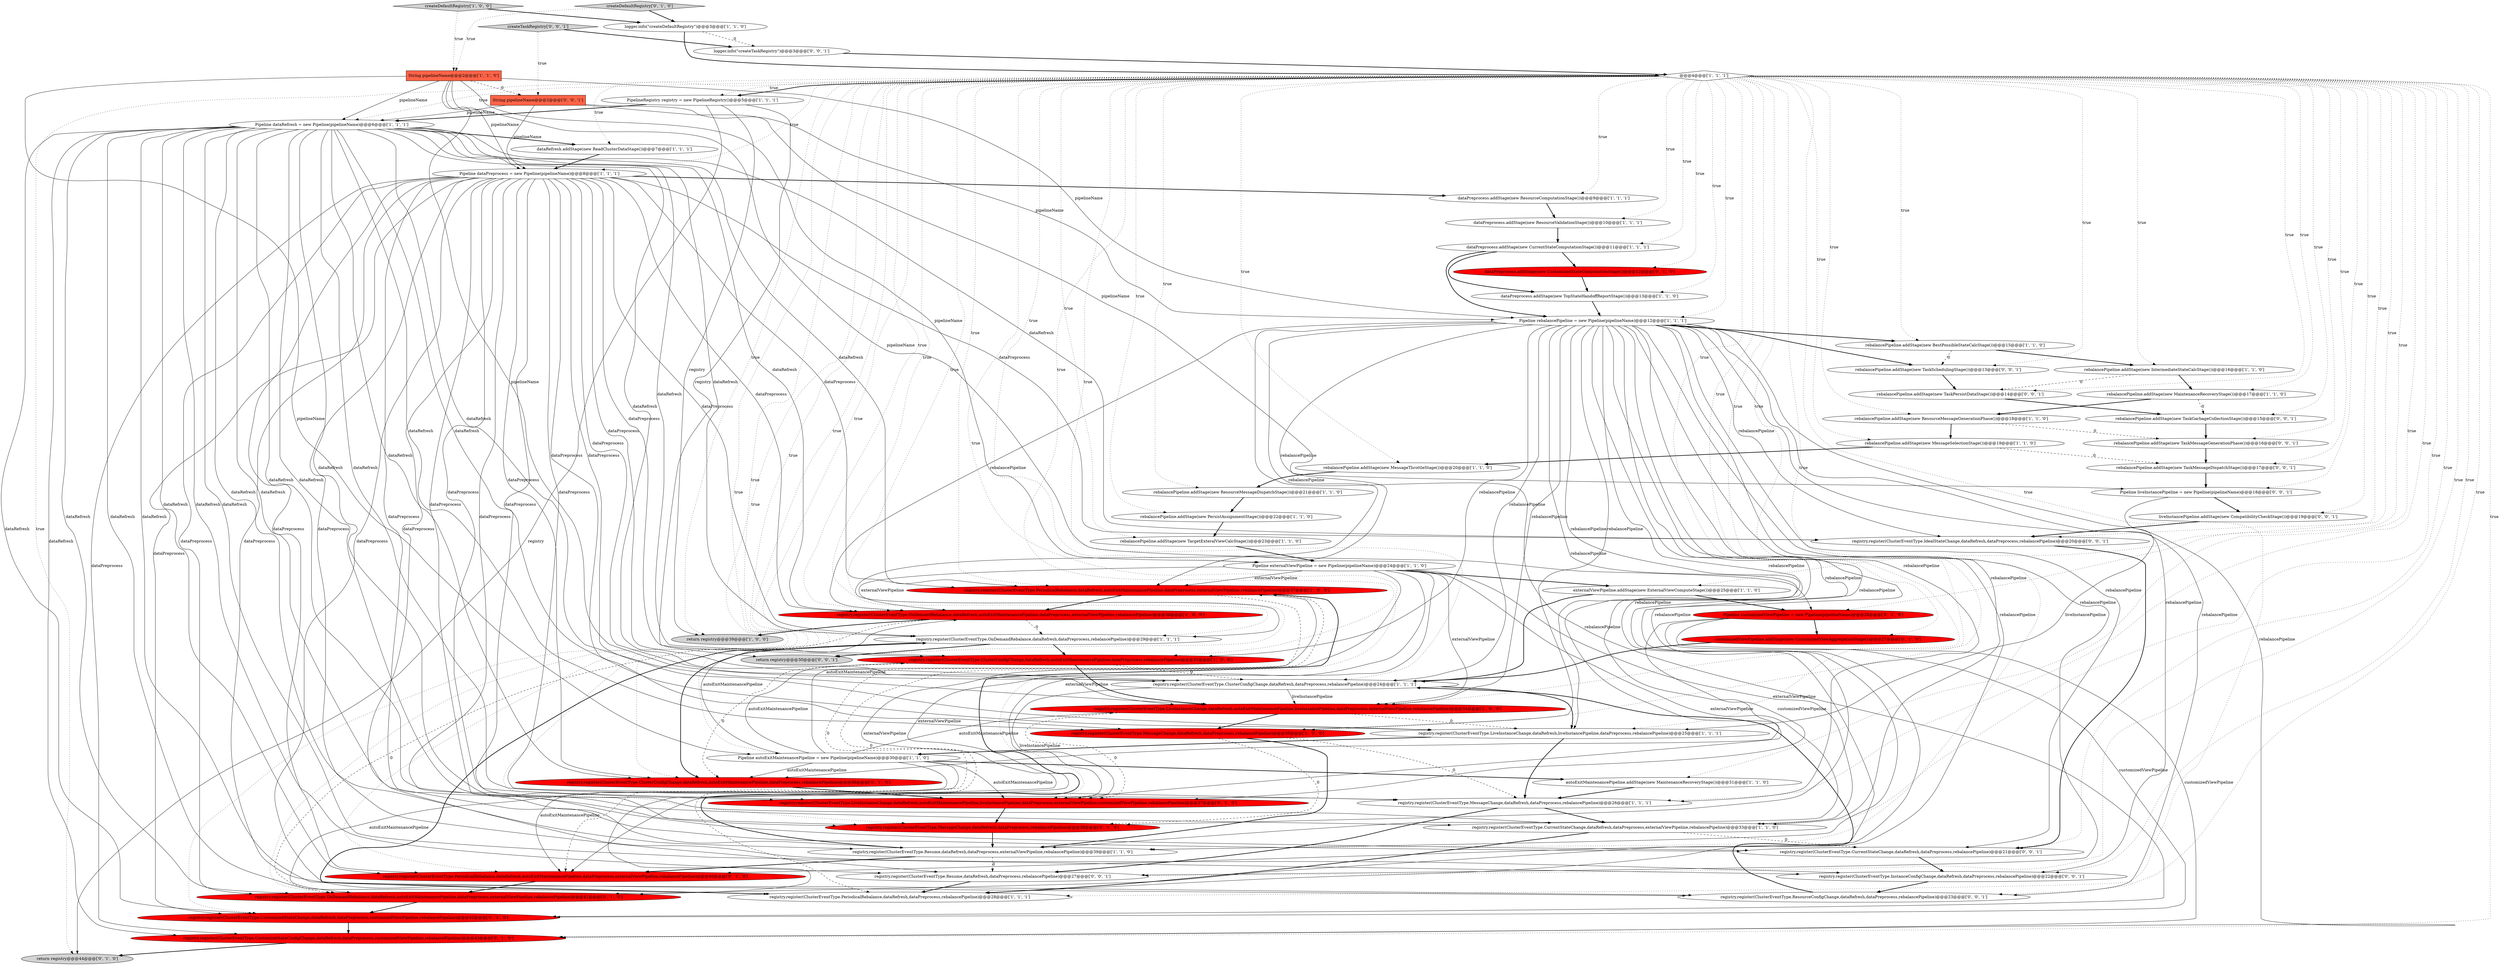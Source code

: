 digraph {
1 [style = filled, label = "registry.register(ClusterEventType.PeriodicalRebalance,dataRefresh,autoExitMaintenancePipeline,dataPreprocess,externalViewPipeline,rebalancePipeline)@@@37@@@['1', '0', '0']", fillcolor = red, shape = ellipse image = "AAA1AAABBB1BBB"];
20 [style = filled, label = "createDefaultRegistry['1', '0', '0']", fillcolor = lightgray, shape = diamond image = "AAA0AAABBB1BBB"];
22 [style = filled, label = "registry.register(ClusterEventType.MessageChange,dataRefresh,dataPreprocess,rebalancePipeline)@@@26@@@['1', '1', '1']", fillcolor = white, shape = ellipse image = "AAA0AAABBB1BBB"];
39 [style = filled, label = "customizedViewPipeline.addStage(new CustomizedViewAggregationStage())@@@27@@@['0', '1', '0']", fillcolor = red, shape = ellipse image = "AAA1AAABBB2BBB"];
61 [style = filled, label = "registry.register(ClusterEventType.InstanceConfigChange,dataRefresh,dataPreprocess,rebalancePipeline)@@@22@@@['0', '0', '1']", fillcolor = white, shape = ellipse image = "AAA0AAABBB3BBB"];
10 [style = filled, label = "Pipeline autoExitMaintenancePipeline = new Pipeline(pipelineName)@@@30@@@['1', '1', '0']", fillcolor = white, shape = ellipse image = "AAA0AAABBB1BBB"];
43 [style = filled, label = "dataPreprocess.addStage(new CustomizedStateComputationStage())@@@12@@@['0', '1', '0']", fillcolor = red, shape = ellipse image = "AAA1AAABBB2BBB"];
44 [style = filled, label = "registry.register(ClusterEventType.CustomizedStateChange,dataRefresh,dataPreprocess,customizedViewPipeline,rebalancePipeline)@@@42@@@['0', '1', '0']", fillcolor = red, shape = ellipse image = "AAA1AAABBB2BBB"];
52 [style = filled, label = "rebalancePipeline.addStage(new TaskMessageDispatchStage())@@@17@@@['0', '0', '1']", fillcolor = white, shape = ellipse image = "AAA0AAABBB3BBB"];
38 [style = filled, label = "rebalancePipeline.addStage(new PersistAssignmentStage())@@@22@@@['1', '1', '0']", fillcolor = white, shape = ellipse image = "AAA0AAABBB1BBB"];
36 [style = filled, label = "rebalancePipeline.addStage(new MessageSelectionStage())@@@19@@@['1', '1', '0']", fillcolor = white, shape = ellipse image = "AAA0AAABBB1BBB"];
45 [style = filled, label = "createDefaultRegistry['0', '1', '0']", fillcolor = lightgray, shape = diamond image = "AAA0AAABBB2BBB"];
25 [style = filled, label = "Pipeline rebalancePipeline = new Pipeline(pipelineName)@@@12@@@['1', '1', '1']", fillcolor = white, shape = ellipse image = "AAA0AAABBB1BBB"];
41 [style = filled, label = "registry.register(ClusterEventType.CustomizeStateConfigChange,dataRefresh,dataPreprocess,customizedViewPipeline,rebalancePipeline)@@@43@@@['0', '1', '0']", fillcolor = red, shape = ellipse image = "AAA1AAABBB2BBB"];
40 [style = filled, label = "Pipeline customizedViewPipeline = new Pipeline(pipelineName)@@@26@@@['0', '1', '0']", fillcolor = red, shape = ellipse image = "AAA1AAABBB2BBB"];
60 [style = filled, label = "rebalancePipeline.addStage(new TaskPersistDataStage())@@@14@@@['0', '0', '1']", fillcolor = white, shape = ellipse image = "AAA0AAABBB3BBB"];
0 [style = filled, label = "return registry@@@39@@@['1', '0', '0']", fillcolor = lightgray, shape = ellipse image = "AAA0AAABBB1BBB"];
8 [style = filled, label = "logger.info(\"createDefaultRegistry\")@@@3@@@['1', '1', '0']", fillcolor = white, shape = ellipse image = "AAA0AAABBB1BBB"];
47 [style = filled, label = "registry.register(ClusterEventType.PeriodicalRebalance,dataRefresh,autoExitMaintenancePipeline,dataPreprocess,externalViewPipeline,rebalancePipeline)@@@40@@@['0', '1', '0']", fillcolor = red, shape = ellipse image = "AAA1AAABBB2BBB"];
31 [style = filled, label = "registry.register(ClusterEventType.OnDemandRebalance,dataRefresh,autoExitMaintenancePipeline,dataPreprocess,externalViewPipeline,rebalancePipeline)@@@38@@@['1', '0', '0']", fillcolor = red, shape = ellipse image = "AAA1AAABBB1BBB"];
34 [style = filled, label = "registry.register(ClusterEventType.CurrentStateChange,dataRefresh,dataPreprocess,externalViewPipeline,rebalancePipeline)@@@33@@@['1', '1', '0']", fillcolor = white, shape = ellipse image = "AAA0AAABBB1BBB"];
49 [style = filled, label = "return registry@@@44@@@['0', '1', '0']", fillcolor = lightgray, shape = ellipse image = "AAA0AAABBB2BBB"];
64 [style = filled, label = "String pipelineName@@@2@@@['0', '0', '1']", fillcolor = tomato, shape = box image = "AAA0AAABBB3BBB"];
9 [style = filled, label = "rebalancePipeline.addStage(new ResourceMessageGenerationPhase())@@@18@@@['1', '1', '0']", fillcolor = white, shape = ellipse image = "AAA0AAABBB1BBB"];
24 [style = filled, label = "dataPreprocess.addStage(new ResourceComputationStage())@@@9@@@['1', '1', '1']", fillcolor = white, shape = ellipse image = "AAA0AAABBB1BBB"];
53 [style = filled, label = "createTaskRegistry['0', '0', '1']", fillcolor = lightgray, shape = diamond image = "AAA0AAABBB3BBB"];
19 [style = filled, label = "registry.register(ClusterEventType.Resume,dataRefresh,dataPreprocess,externalViewPipeline,rebalancePipeline)@@@39@@@['1', '1', '0']", fillcolor = white, shape = ellipse image = "AAA0AAABBB1BBB"];
35 [style = filled, label = "PipelineRegistry registry = new PipelineRegistry()@@@5@@@['1', '1', '1']", fillcolor = white, shape = ellipse image = "AAA0AAABBB1BBB"];
33 [style = filled, label = "rebalancePipeline.addStage(new IntermediateStateCalcStage())@@@16@@@['1', '1', '0']", fillcolor = white, shape = ellipse image = "AAA0AAABBB1BBB"];
23 [style = filled, label = "rebalancePipeline.addStage(new TargetExteralViewCalcStage())@@@23@@@['1', '1', '0']", fillcolor = white, shape = ellipse image = "AAA0AAABBB1BBB"];
27 [style = filled, label = "Pipeline externalViewPipeline = new Pipeline(pipelineName)@@@24@@@['1', '1', '0']", fillcolor = white, shape = ellipse image = "AAA0AAABBB1BBB"];
65 [style = filled, label = "registry.register(ClusterEventType.ResourceConfigChange,dataRefresh,dataPreprocess,rebalancePipeline)@@@23@@@['0', '0', '1']", fillcolor = white, shape = ellipse image = "AAA0AAABBB3BBB"];
29 [style = filled, label = "registry.register(ClusterEventType.ClusterConfigChange,dataRefresh,dataPreprocess,rebalancePipeline)@@@24@@@['1', '1', '1']", fillcolor = white, shape = ellipse image = "AAA0AAABBB1BBB"];
16 [style = filled, label = "String pipelineName@@@2@@@['1', '1', '0']", fillcolor = tomato, shape = box image = "AAA0AAABBB1BBB"];
21 [style = filled, label = "registry.register(ClusterEventType.ClusterConfigChange,dataRefresh,autoExitMaintenancePipeline,dataPreprocess,rebalancePipeline)@@@33@@@['1', '0', '0']", fillcolor = red, shape = ellipse image = "AAA1AAABBB1BBB"];
11 [style = filled, label = "registry.register(ClusterEventType.OnDemandRebalance,dataRefresh,dataPreprocess,rebalancePipeline)@@@29@@@['1', '1', '1']", fillcolor = white, shape = ellipse image = "AAA0AAABBB1BBB"];
50 [style = filled, label = "registry.register(ClusterEventType.ClusterConfigChange,dataRefresh,autoExitMaintenancePipeline,dataPreprocess,rebalancePipeline)@@@36@@@['0', '1', '0']", fillcolor = red, shape = ellipse image = "AAA1AAABBB2BBB"];
54 [style = filled, label = "rebalancePipeline.addStage(new TaskMessageGenerationPhase())@@@16@@@['0', '0', '1']", fillcolor = white, shape = ellipse image = "AAA0AAABBB3BBB"];
57 [style = filled, label = "registry.register(ClusterEventType.CurrentStateChange,dataRefresh,dataPreprocess,rebalancePipeline)@@@21@@@['0', '0', '1']", fillcolor = white, shape = ellipse image = "AAA0AAABBB3BBB"];
2 [style = filled, label = "Pipeline dataRefresh = new Pipeline(pipelineName)@@@6@@@['1', '1', '1']", fillcolor = white, shape = ellipse image = "AAA0AAABBB1BBB"];
30 [style = filled, label = "dataPreprocess.addStage(new ResourceValidationStage())@@@10@@@['1', '1', '1']", fillcolor = white, shape = ellipse image = "AAA0AAABBB1BBB"];
12 [style = filled, label = "rebalancePipeline.addStage(new BestPossibleStateCalcStage())@@@15@@@['1', '1', '0']", fillcolor = white, shape = ellipse image = "AAA0AAABBB1BBB"];
66 [style = filled, label = "rebalancePipeline.addStage(new TaskSchedulingStage())@@@13@@@['0', '0', '1']", fillcolor = white, shape = ellipse image = "AAA0AAABBB3BBB"];
18 [style = filled, label = "Pipeline dataPreprocess = new Pipeline(pipelineName)@@@8@@@['1', '1', '1']", fillcolor = white, shape = ellipse image = "AAA0AAABBB1BBB"];
3 [style = filled, label = "rebalancePipeline.addStage(new ResourceMessageDispatchStage())@@@21@@@['1', '1', '0']", fillcolor = white, shape = ellipse image = "AAA0AAABBB1BBB"];
7 [style = filled, label = "registry.register(ClusterEventType.MessageChange,dataRefresh,dataPreprocess,rebalancePipeline)@@@35@@@['1', '0', '0']", fillcolor = red, shape = ellipse image = "AAA1AAABBB1BBB"];
6 [style = filled, label = "rebalancePipeline.addStage(new MaintenanceRecoveryStage())@@@17@@@['1', '1', '0']", fillcolor = white, shape = ellipse image = "AAA0AAABBB1BBB"];
13 [style = filled, label = "dataRefresh.addStage(new ReadClusterDataStage())@@@7@@@['1', '1', '1']", fillcolor = white, shape = ellipse image = "AAA0AAABBB1BBB"];
28 [style = filled, label = "externalViewPipeline.addStage(new ExternalViewComputeStage())@@@25@@@['1', '1', '0']", fillcolor = white, shape = ellipse image = "AAA0AAABBB1BBB"];
59 [style = filled, label = "registry.register(ClusterEventType.Resume,dataRefresh,dataPreprocess,rebalancePipeline)@@@27@@@['0', '0', '1']", fillcolor = white, shape = ellipse image = "AAA0AAABBB3BBB"];
42 [style = filled, label = "registry.register(ClusterEventType.MessageChange,dataRefresh,dataPreprocess,rebalancePipeline)@@@38@@@['0', '1', '0']", fillcolor = red, shape = ellipse image = "AAA1AAABBB2BBB"];
62 [style = filled, label = "logger.info(\"createTaskRegistry\")@@@3@@@['0', '0', '1']", fillcolor = white, shape = ellipse image = "AAA0AAABBB3BBB"];
51 [style = filled, label = "Pipeline liveInstancePipeline = new Pipeline(pipelineName)@@@18@@@['0', '0', '1']", fillcolor = white, shape = ellipse image = "AAA0AAABBB3BBB"];
4 [style = filled, label = "registry.register(ClusterEventType.LiveInstanceChange,dataRefresh,autoExitMaintenancePipeline,liveInstancePipeline,dataPreprocess,externalViewPipeline,rebalancePipeline)@@@34@@@['1', '0', '0']", fillcolor = red, shape = ellipse image = "AAA1AAABBB1BBB"];
5 [style = filled, label = "dataPreprocess.addStage(new CurrentStateComputationStage())@@@11@@@['1', '1', '1']", fillcolor = white, shape = ellipse image = "AAA0AAABBB1BBB"];
56 [style = filled, label = "rebalancePipeline.addStage(new TaskGarbageCollectionStage())@@@15@@@['0', '0', '1']", fillcolor = white, shape = ellipse image = "AAA0AAABBB3BBB"];
32 [style = filled, label = "dataPreprocess.addStage(new TopStateHandoffReportStage())@@@13@@@['1', '1', '0']", fillcolor = white, shape = ellipse image = "AAA0AAABBB1BBB"];
26 [style = filled, label = "rebalancePipeline.addStage(new MessageThrottleStage())@@@20@@@['1', '1', '0']", fillcolor = white, shape = ellipse image = "AAA0AAABBB1BBB"];
46 [style = filled, label = "registry.register(ClusterEventType.LiveInstanceChange,dataRefresh,autoExitMaintenancePipeline,liveInstancePipeline,dataPreprocess,externalViewPipeline,customizedViewPipeline,rebalancePipeline)@@@37@@@['0', '1', '0']", fillcolor = red, shape = ellipse image = "AAA1AAABBB2BBB"];
48 [style = filled, label = "registry.register(ClusterEventType.OnDemandRebalance,dataRefresh,autoExitMaintenancePipeline,dataPreprocess,externalViewPipeline,rebalancePipeline)@@@41@@@['0', '1', '0']", fillcolor = red, shape = ellipse image = "AAA1AAABBB2BBB"];
14 [style = filled, label = "autoExitMaintenancePipeline.addStage(new MaintenanceRecoveryStage())@@@31@@@['1', '1', '0']", fillcolor = white, shape = ellipse image = "AAA0AAABBB1BBB"];
37 [style = filled, label = "@@@4@@@['1', '1', '1']", fillcolor = white, shape = diamond image = "AAA0AAABBB1BBB"];
55 [style = filled, label = "registry.register(ClusterEventType.IdealStateChange,dataRefresh,dataPreprocess,rebalancePipeline)@@@20@@@['0', '0', '1']", fillcolor = white, shape = ellipse image = "AAA0AAABBB3BBB"];
58 [style = filled, label = "liveInstancePipeline.addStage(new CompatibilityCheckStage())@@@19@@@['0', '0', '1']", fillcolor = white, shape = ellipse image = "AAA0AAABBB3BBB"];
15 [style = filled, label = "registry.register(ClusterEventType.PeriodicalRebalance,dataRefresh,dataPreprocess,rebalancePipeline)@@@28@@@['1', '1', '1']", fillcolor = white, shape = ellipse image = "AAA0AAABBB1BBB"];
63 [style = filled, label = "return registry@@@30@@@['0', '0', '1']", fillcolor = lightgray, shape = ellipse image = "AAA0AAABBB3BBB"];
17 [style = filled, label = "registry.register(ClusterEventType.LiveInstanceChange,dataRefresh,liveInstancePipeline,dataPreprocess,rebalancePipeline)@@@25@@@['1', '1', '1']", fillcolor = white, shape = ellipse image = "AAA0AAABBB1BBB"];
21->50 [style = dashed, label="0"];
2->7 [style = solid, label="dataRefresh"];
18->61 [style = solid, label="dataPreprocess"];
2->44 [style = solid, label="dataRefresh"];
37->57 [style = dotted, label="true"];
25->15 [style = solid, label="rebalancePipeline"];
2->41 [style = solid, label="dataRefresh"];
1->15 [style = dashed, label="0"];
2->31 [style = solid, label="dataRefresh"];
27->28 [style = bold, label=""];
37->58 [style = dotted, label="true"];
25->17 [style = solid, label="rebalancePipeline"];
34->15 [style = bold, label=""];
37->3 [style = dotted, label="true"];
36->52 [style = dashed, label="0"];
25->34 [style = solid, label="rebalancePipeline"];
37->1 [style = dotted, label="true"];
31->48 [style = dashed, label="0"];
3->38 [style = bold, label=""];
56->54 [style = bold, label=""];
7->42 [style = dashed, label="0"];
24->30 [style = bold, label=""];
37->31 [style = dotted, label="true"];
2->42 [style = solid, label="dataRefresh"];
19->1 [style = bold, label=""];
18->22 [style = solid, label="dataPreprocess"];
22->59 [style = bold, label=""];
55->57 [style = bold, label=""];
37->38 [style = dotted, label="true"];
18->19 [style = solid, label="dataPreprocess"];
15->11 [style = bold, label=""];
37->50 [style = dotted, label="true"];
18->15 [style = solid, label="dataPreprocess"];
2->29 [style = solid, label="dataRefresh"];
27->31 [style = solid, label="externalViewPipeline"];
32->25 [style = bold, label=""];
25->50 [style = solid, label="rebalancePipeline"];
2->50 [style = solid, label="dataRefresh"];
37->63 [style = dotted, label="true"];
37->36 [style = dotted, label="true"];
66->60 [style = bold, label=""];
25->22 [style = solid, label="rebalancePipeline"];
1->31 [style = bold, label=""];
25->1 [style = solid, label="rebalancePipeline"];
18->55 [style = solid, label="dataPreprocess"];
21->29 [style = dashed, label="0"];
27->47 [style = solid, label="externalViewPipeline"];
37->54 [style = dotted, label="true"];
42->19 [style = bold, label=""];
39->29 [style = bold, label=""];
18->48 [style = solid, label="dataPreprocess"];
25->41 [style = solid, label="rebalancePipeline"];
18->57 [style = solid, label="dataPreprocess"];
46->42 [style = bold, label=""];
54->52 [style = bold, label=""];
37->48 [style = dotted, label="true"];
37->55 [style = dotted, label="true"];
2->46 [style = solid, label="dataRefresh"];
18->65 [style = solid, label="dataPreprocess"];
16->29 [style = solid, label="pipelineName"];
57->61 [style = bold, label=""];
37->7 [style = dotted, label="true"];
18->34 [style = solid, label="dataPreprocess"];
10->14 [style = bold, label=""];
47->48 [style = bold, label=""];
2->19 [style = solid, label="dataRefresh"];
4->17 [style = dashed, label="0"];
64->2 [style = solid, label="pipelineName"];
18->1 [style = solid, label="dataPreprocess"];
25->19 [style = solid, label="rebalancePipeline"];
14->22 [style = bold, label=""];
43->32 [style = bold, label=""];
37->19 [style = dotted, label="true"];
53->64 [style = dotted, label="true"];
41->49 [style = bold, label=""];
37->18 [style = dotted, label="true"];
16->40 [style = solid, label="pipelineName"];
48->44 [style = bold, label=""];
27->46 [style = solid, label="externalViewPipeline"];
51->58 [style = bold, label=""];
37->49 [style = dotted, label="true"];
12->66 [style = dashed, label="0"];
18->59 [style = solid, label="dataPreprocess"];
37->9 [style = dotted, label="true"];
25->42 [style = solid, label="rebalancePipeline"];
37->5 [style = dotted, label="true"];
5->25 [style = bold, label=""];
2->48 [style = solid, label="dataRefresh"];
37->46 [style = dotted, label="true"];
25->31 [style = solid, label="rebalancePipeline"];
16->27 [style = solid, label="pipelineName"];
16->25 [style = solid, label="pipelineName"];
20->8 [style = bold, label=""];
37->4 [style = dotted, label="true"];
2->17 [style = solid, label="dataRefresh"];
37->41 [style = dotted, label="true"];
1->47 [style = dashed, label="0"];
25->7 [style = solid, label="rebalancePipeline"];
25->44 [style = solid, label="rebalancePipeline"];
27->1 [style = solid, label="externalViewPipeline"];
44->41 [style = bold, label=""];
12->33 [style = bold, label=""];
25->59 [style = solid, label="rebalancePipeline"];
19->59 [style = dashed, label="0"];
29->4 [style = solid, label="liveInstancePipeline"];
51->17 [style = solid, label="liveInstancePipeline"];
37->52 [style = dotted, label="true"];
10->21 [style = solid, label="autoExitMaintenancePipeline"];
37->14 [style = dotted, label="true"];
52->51 [style = bold, label=""];
18->17 [style = solid, label="dataPreprocess"];
33->60 [style = dashed, label="0"];
2->21 [style = solid, label="dataRefresh"];
25->47 [style = solid, label="rebalancePipeline"];
65->29 [style = bold, label=""];
7->22 [style = dashed, label="0"];
18->44 [style = solid, label="dataPreprocess"];
16->2 [style = solid, label="pipelineName"];
13->18 [style = bold, label=""];
25->57 [style = solid, label="rebalancePipeline"];
21->4 [style = bold, label=""];
2->34 [style = solid, label="dataRefresh"];
18->31 [style = solid, label="dataPreprocess"];
60->56 [style = bold, label=""];
28->29 [style = bold, label=""];
17->10 [style = bold, label=""];
18->24 [style = bold, label=""];
29->17 [style = bold, label=""];
2->15 [style = solid, label="dataRefresh"];
27->34 [style = solid, label="externalViewPipeline"];
16->10 [style = solid, label="pipelineName"];
27->4 [style = solid, label="externalViewPipeline"];
18->50 [style = solid, label="dataPreprocess"];
25->46 [style = solid, label="rebalancePipeline"];
37->11 [style = dotted, label="true"];
61->65 [style = bold, label=""];
2->4 [style = solid, label="dataRefresh"];
26->3 [style = bold, label=""];
40->46 [style = solid, label="customizedViewPipeline"];
35->63 [style = solid, label="registry"];
11->21 [style = bold, label=""];
31->0 [style = bold, label=""];
37->56 [style = dotted, label="true"];
2->47 [style = solid, label="dataRefresh"];
35->2 [style = bold, label=""];
18->41 [style = solid, label="dataPreprocess"];
35->49 [style = solid, label="registry"];
25->29 [style = solid, label="rebalancePipeline"];
8->62 [style = dashed, label="0"];
37->51 [style = dotted, label="true"];
4->46 [style = dashed, label="0"];
18->7 [style = solid, label="dataPreprocess"];
37->25 [style = dotted, label="true"];
37->15 [style = dotted, label="true"];
25->21 [style = solid, label="rebalancePipeline"];
37->61 [style = dotted, label="true"];
4->7 [style = bold, label=""];
31->11 [style = dashed, label="0"];
10->31 [style = solid, label="autoExitMaintenancePipeline"];
53->62 [style = bold, label=""];
2->59 [style = solid, label="dataRefresh"];
5->32 [style = bold, label=""];
37->35 [style = dotted, label="true"];
37->6 [style = dotted, label="true"];
37->43 [style = dotted, label="true"];
19->47 [style = bold, label=""];
18->11 [style = solid, label="dataPreprocess"];
10->1 [style = solid, label="autoExitMaintenancePipeline"];
40->39 [style = bold, label=""];
37->32 [style = dotted, label="true"];
35->0 [style = solid, label="registry"];
10->47 [style = solid, label="autoExitMaintenancePipeline"];
30->5 [style = bold, label=""];
37->59 [style = dotted, label="true"];
37->26 [style = dotted, label="true"];
37->0 [style = dotted, label="true"];
45->8 [style = bold, label=""];
37->22 [style = dotted, label="true"];
11->50 [style = bold, label=""];
2->57 [style = solid, label="dataRefresh"];
8->37 [style = bold, label=""];
37->42 [style = dotted, label="true"];
37->34 [style = dotted, label="true"];
37->35 [style = bold, label=""];
40->44 [style = solid, label="customizedViewPipeline"];
64->18 [style = solid, label="pipelineName"];
37->27 [style = dotted, label="true"];
2->61 [style = solid, label="dataRefresh"];
7->19 [style = bold, label=""];
37->44 [style = dotted, label="true"];
2->1 [style = solid, label="dataRefresh"];
9->36 [style = bold, label=""];
18->47 [style = solid, label="dataPreprocess"];
37->10 [style = dotted, label="true"];
18->21 [style = solid, label="dataPreprocess"];
10->46 [style = solid, label="autoExitMaintenancePipeline"];
2->55 [style = solid, label="dataRefresh"];
37->33 [style = dotted, label="true"];
28->40 [style = bold, label=""];
37->66 [style = dotted, label="true"];
23->27 [style = bold, label=""];
18->42 [style = solid, label="dataPreprocess"];
37->60 [style = dotted, label="true"];
27->19 [style = solid, label="externalViewPipeline"];
25->48 [style = solid, label="rebalancePipeline"];
40->41 [style = solid, label="customizedViewPipeline"];
50->46 [style = bold, label=""];
59->15 [style = bold, label=""];
33->6 [style = bold, label=""];
11->63 [style = bold, label=""];
37->24 [style = dotted, label="true"];
37->21 [style = dotted, label="true"];
18->4 [style = solid, label="dataPreprocess"];
16->18 [style = solid, label="pipelineName"];
10->48 [style = solid, label="autoExitMaintenancePipeline"];
25->61 [style = solid, label="rebalancePipeline"];
38->23 [style = bold, label=""];
37->12 [style = dotted, label="true"];
25->65 [style = solid, label="rebalancePipeline"];
37->29 [style = dotted, label="true"];
37->65 [style = dotted, label="true"];
36->26 [style = bold, label=""];
58->55 [style = bold, label=""];
2->65 [style = solid, label="dataRefresh"];
17->22 [style = bold, label=""];
25->4 [style = solid, label="rebalancePipeline"];
37->30 [style = dotted, label="true"];
2->13 [style = bold, label=""];
5->43 [style = bold, label=""];
37->17 [style = dotted, label="true"];
25->11 [style = solid, label="rebalancePipeline"];
2->22 [style = solid, label="dataRefresh"];
10->50 [style = solid, label="autoExitMaintenancePipeline"];
18->46 [style = solid, label="dataPreprocess"];
34->57 [style = dashed, label="0"];
62->37 [style = bold, label=""];
25->12 [style = bold, label=""];
64->51 [style = solid, label="pipelineName"];
22->34 [style = bold, label=""];
37->39 [style = dotted, label="true"];
45->16 [style = dotted, label="true"];
37->47 [style = dotted, label="true"];
6->56 [style = dashed, label="0"];
29->46 [style = solid, label="liveInstancePipeline"];
27->48 [style = solid, label="externalViewPipeline"];
10->4 [style = solid, label="autoExitMaintenancePipeline"];
64->25 [style = solid, label="pipelineName"];
25->55 [style = solid, label="rebalancePipeline"];
37->28 [style = dotted, label="true"];
37->23 [style = dotted, label="true"];
6->9 [style = bold, label=""];
37->40 [style = dotted, label="true"];
37->2 [style = dotted, label="true"];
9->54 [style = dashed, label="0"];
2->11 [style = solid, label="dataRefresh"];
25->66 [style = bold, label=""];
37->13 [style = dotted, label="true"];
16->64 [style = dashed, label="0"];
20->16 [style = dotted, label="true"];
18->29 [style = solid, label="dataPreprocess"];
}
